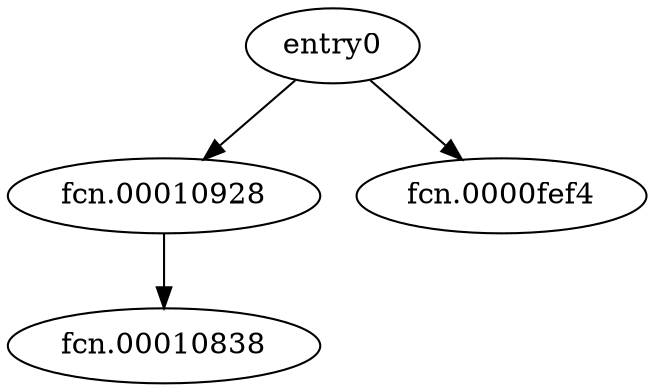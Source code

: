 digraph code {
  "0x0000fe34" [label="entry0"];
  "0x0000fe34" -> "0x00010928";
  "0x00010928" [label="fcn.00010928"];
  "0x0000fe34" -> "0x0000fef4";
  "0x0000fef4" [label="fcn.0000fef4"];
  "0x00010928" [label="fcn.00010928"];
  "0x00010928" -> "0x00010838";
  "0x00010838" [label="fcn.00010838"];
}